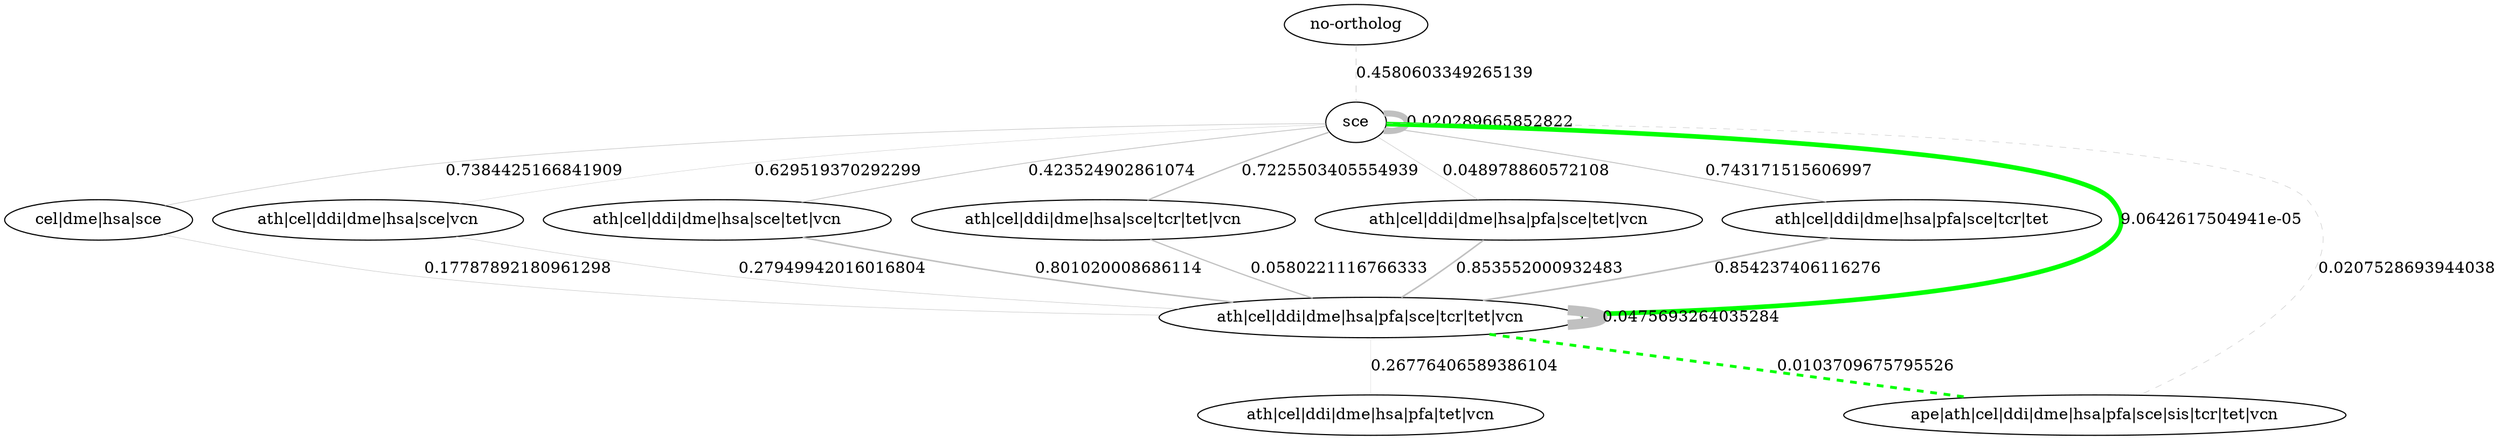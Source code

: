 graph  {
"no-ortholog";
sce;
"cel|dme|hsa|sce";
"ath|cel|ddi|dme|hsa|sce|vcn";
"ath|cel|ddi|dme|hsa|sce|tet|vcn";
"ath|cel|ddi|dme|hsa|sce|tcr|tet|vcn";
"ath|cel|ddi|dme|hsa|pfa|sce|tet|vcn";
"ath|cel|ddi|dme|hsa|pfa|sce|tcr|tet";
"ath|cel|ddi|dme|hsa|pfa|sce|tcr|tet|vcn";
"ape|ath|cel|ddi|dme|hsa|pfa|sce|sis|tcr|tet|vcn";
"ath|cel|ddi|dme|hsa|pfa|tet|vcn";
"no-ortholog" -- sce  [A="-----------------", B="------------+----", PROF_A="------------+----", PROF_Q="-----------------", color=grey, expected_nab="6.8639", label="0.4580603349265139", nab=5, penwidth="0.48971596474045065", style=dashed, taxa_A=sce, taxa_Q="no-ortholog", taxonomy_A=eukar, taxonomy_Q=mixed];
sce -- sce  [A="------------+----", B="------------+----", PROF_A="------------+----", PROF_Q="------------+----", color=grey, expected_nab="41.7551", label="0.020289665852822", nab=55, penwidth="5.386875612144956", style=solid, taxa_A=sce, taxa_Q=sce, taxonomy_A=eukar, taxonomy_Q=eukar];
sce -- "cel|dme|hsa|sce"  [A="------------+----", B="----+--+-+--+----", PROF_A="----+--+-+--+----", PROF_Q="------------+----", color=grey, expected_nab="4.4329", label="0.7384425166841909", nab=5, penwidth="0.48971596474045065", style=solid, taxa_A="cel|dme|hsa|sce", taxa_Q=sce, taxonomy_A=eukar, taxonomy_Q=eukar];
sce -- "ath|cel|ddi|dme|hsa|sce|vcn"  [A="------------+----", B="-+--+-++-+--+---+", PROF_A="-+--+-++-+--+---+", PROF_Q="------------+----", color=grey, expected_nab="4.0039", label="0.629519370292299", nab=3, penwidth="0.2938295788442703", style=solid, taxa_A="ath|cel|ddi|dme|hsa|sce|vcn", taxa_Q=sce, taxonomy_A=eukar, taxonomy_Q=eukar];
sce -- "ath|cel|ddi|dme|hsa|sce|tet|vcn"  [A="------------+----", B="-+--+-++-+--+--++", PROF_A="-+--+-++-+--+--++", PROF_Q="------------+----", color=grey, expected_nab="9.2948", label="0.423524902861074", nab=7, penwidth="0.6856023506366308", style=solid, taxa_A="ath|cel|ddi|dme|hsa|sce|tet|vcn", taxa_Q=sce, taxonomy_A=eukar, taxonomy_Q=eukar];
sce -- "ath|cel|ddi|dme|hsa|sce|tcr|tet|vcn"  [A="------------+----", B="-+--+-++-+--+-+++", PROF_A="-+--+-++-+--+-+++", PROF_Q="------------+----", color=grey, expected_nab="11.0108", label="0.7225503405554939", nab=12, penwidth="1.1753183153770812", style=solid, taxa_A="ath|cel|ddi|dme|hsa|sce|tcr|tet|vcn", taxa_Q=sce, taxonomy_A=eukar, taxonomy_Q=eukar];
sce -- "ath|cel|ddi|dme|hsa|pfa|sce|tet|vcn"  [A="------------+----", B="-+--+-++-++-+--++", PROF_A="-+--+-++-++-+--++", PROF_Q="------------+----", color=grey, expected_nab="9.1518", label="0.048978860572108", nab=4, penwidth="0.3917727717923604", style=solid, taxa_A="ath|cel|ddi|dme|hsa|pfa|sce|tet|vcn", taxa_Q=sce, taxonomy_A=eukar, taxonomy_Q=eukar];
sce -- "ath|cel|ddi|dme|hsa|pfa|sce|tcr|tet"  [A="------------+----", B="-+--+-++-++-+-++-", PROF_A="-+--+-++-++-+-++-", PROF_Q="------------+----", color=grey, expected_nab="9.0088", label="0.743171515606997", nab=8, penwidth="0.7835455435847208", style=solid, taxa_A="ath|cel|ddi|dme|hsa|pfa|sce|tcr|tet", taxa_Q=sce, taxonomy_A=eukar, taxonomy_Q=eukar];
sce -- "ath|cel|ddi|dme|hsa|pfa|sce|tcr|tet|vcn"  [A="------------+----", B="-+--+-++-++-+-+++", PROF_A="-+--+-++-++-+-+++", PROF_Q="------------+----", color=green, expected_nab="67.0656", label="9.0642617504941e-05", nab=42, penwidth="4.113614103819783", style=solid, taxa_A="ath|cel|ddi|dme|hsa|pfa|sce|tcr|tet|vcn", taxa_Q=sce, taxonomy_A=eukar, taxonomy_Q=eukar];
sce -- "ape|ath|cel|ddi|dme|hsa|pfa|sce|sis|tcr|tet|vcn"  [A="------------+----", B="++--+-++-++-+++++", PROF_A="++--+-++-++-+++++", PROF_Q="------------+----", color=grey, expected_nab="10.2958", label="0.0207528693944038", nab=4, penwidth="0.3917727717923604", style=dashed, taxa_A="ape|ath|cel|ddi|dme|hsa|pfa|sce|sis|tcr|tet|vcn", taxa_Q=sce, taxonomy_A=mixed, taxonomy_Q=eukar];
"cel|dme|hsa|sce" -- "ath|cel|ddi|dme|hsa|pfa|sce|tcr|tet|vcn"  [A="----+--+-+--+----", B="-+--+-++-++-+-+++", PROF_A="-+--+-++-++-+-+++", PROF_Q="----+--+-+--+----", color=grey, expected_nab="7.12", label="0.17787892180961298", nab=4, penwidth="0.3917727717923604", style=solid, taxa_A="ath|cel|ddi|dme|hsa|pfa|sce|tcr|tet|vcn", taxa_Q="cel|dme|hsa|sce", taxonomy_A=eukar, taxonomy_Q=eukar];
"ath|cel|ddi|dme|hsa|sce|vcn" -- "ath|cel|ddi|dme|hsa|pfa|sce|tcr|tet|vcn"  [A="-+--+-++-+--+---+", B="-+--+-++-++-+-+++", PROF_A="-+--+-++-++-+-+++", PROF_Q="-+--+-++-+--+---+", color=grey, expected_nab="6.431", label="0.27949942016016804", nab=4, penwidth="0.3917727717923604", style=solid, taxa_A="ath|cel|ddi|dme|hsa|pfa|sce|tcr|tet|vcn", taxa_Q="ath|cel|ddi|dme|hsa|sce|vcn", taxonomy_A=eukar, taxonomy_Q=eukar];
"ath|cel|ddi|dme|hsa|sce|tet|vcn" -- "ath|cel|ddi|dme|hsa|pfa|sce|tcr|tet|vcn"  [A="-+--+-++-+--+--++", B="-+--+-++-++-+-+++", PROF_A="-+--+-++-++-+-+++", PROF_Q="-+--+-++-+--+--++", color=grey, expected_nab="14.929", label="0.801020008686114", nab=14, penwidth="1.3712047012732616", style=solid, taxa_A="ath|cel|ddi|dme|hsa|pfa|sce|tcr|tet|vcn", taxa_Q="ath|cel|ddi|dme|hsa|sce|tet|vcn", taxonomy_A=eukar, taxonomy_Q=eukar];
"ath|cel|ddi|dme|hsa|sce|tcr|tet|vcn" -- "ath|cel|ddi|dme|hsa|pfa|sce|tcr|tet|vcn"  [A="-+--+-++-+--+-+++", B="-+--+-++-++-+-+++", PROF_A="-+--+-++-++-+-+++", PROF_Q="-+--+-++-+--+-+++", color=grey, expected_nab="17.6851", label="0.0580221116766333", nab=11, penwidth="1.0773751224289914", style=solid, taxa_A="ath|cel|ddi|dme|hsa|pfa|sce|tcr|tet|vcn", taxa_Q="ath|cel|ddi|dme|hsa|sce|tcr|tet|vcn", taxonomy_A=eukar, taxonomy_Q=eukar];
"ath|cel|ddi|dme|hsa|pfa|sce|tet|vcn" -- "ath|cel|ddi|dme|hsa|pfa|sce|tcr|tet|vcn"  [A="-+--+-++-++-+--++", B="-+--+-++-++-+-+++", PROF_A="-+--+-++-++-+-+++", PROF_Q="-+--+-++-++-+--++", color=grey, expected_nab="14.6993", label="0.853552000932483", nab=14, penwidth="1.3712047012732616", style=solid, taxa_A="ath|cel|ddi|dme|hsa|pfa|sce|tcr|tet|vcn", taxa_Q="ath|cel|ddi|dme|hsa|pfa|sce|tet|vcn", taxonomy_A=eukar, taxonomy_Q=eukar];
"ath|cel|ddi|dme|hsa|pfa|sce|tcr|tet" -- "ath|cel|ddi|dme|hsa|pfa|sce|tcr|tet|vcn"  [A="-+--+-++-++-+-++-", B="-+--+-++-++-+-+++", PROF_A="-+--+-++-++-+-+++", PROF_Q="-+--+-++-++-+-++-", color=grey, expected_nab="14.4696", label="0.854237406116276", nab=15, penwidth="1.4691478942213516", style=solid, taxa_A="ath|cel|ddi|dme|hsa|pfa|sce|tcr|tet|vcn", taxa_Q="ath|cel|ddi|dme|hsa|pfa|sce|tcr|tet", taxonomy_A=eukar, taxonomy_Q=eukar];
"ath|cel|ddi|dme|hsa|pfa|sce|tcr|tet|vcn" -- "ath|cel|ddi|dme|hsa|pfa|tet|vcn"  [A="-+--+-++-++----++", B="-+--+-++-++-+-+++", PROF_A="-+--+-++-++-+-+++", PROF_Q="-+--+-++-++----++", color=grey, expected_nab="0.9187", label="0.26776406589386104", nab=2, penwidth="0.1958863858961802", style=solid, taxa_A="ath|cel|ddi|dme|hsa|pfa|sce|tcr|tet|vcn", taxa_Q="ath|cel|ddi|dme|hsa|pfa|tet|vcn", taxonomy_A=eukar, taxonomy_Q=eukar];
"ath|cel|ddi|dme|hsa|pfa|sce|tcr|tet|vcn" -- "ath|cel|ddi|dme|hsa|pfa|sce|tcr|tet|vcn"  [A="-+--+-++-++-+-+++", B="-+--+-++-++-+-+++", PROF_A="-+--+-++-++-+-+++", PROF_Q="-+--+-++-++-+-+++", color=grey, expected_nab="107.7184", label="0.0475693264035284", nab=92, penwidth="9.01077375122429", style=solid, taxa_A="ath|cel|ddi|dme|hsa|pfa|sce|tcr|tet|vcn", taxa_Q="ath|cel|ddi|dme|hsa|pfa|sce|tcr|tet|vcn", taxonomy_A=eukar, taxonomy_Q=eukar];
"ath|cel|ddi|dme|hsa|pfa|sce|tcr|tet|vcn" -- "ape|ath|cel|ddi|dme|hsa|pfa|sce|sis|tcr|tet|vcn"  [A="-+--+-++-++-+-+++", B="++--+-++-++-+++++", PROF_A="++--+-++-++-+++++", PROF_Q="-+--+-++-++-+-+++", color=green, expected_nab="16.5367", label="0.0103709675795526", nab=26, penwidth="2.546523016650343", style=dashed, taxa_A="ape|ath|cel|ddi|dme|hsa|pfa|sce|sis|tcr|tet|vcn", taxa_Q="ath|cel|ddi|dme|hsa|pfa|sce|tcr|tet|vcn", taxonomy_A=mixed, taxonomy_Q=eukar];
}
